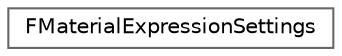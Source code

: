 digraph "Graphical Class Hierarchy"
{
 // INTERACTIVE_SVG=YES
 // LATEX_PDF_SIZE
  bgcolor="transparent";
  edge [fontname=Helvetica,fontsize=10,labelfontname=Helvetica,labelfontsize=10];
  node [fontname=Helvetica,fontsize=10,shape=box,height=0.2,width=0.4];
  rankdir="LR";
  Node0 [id="Node000000",label="FMaterialExpressionSettings",height=0.2,width=0.4,color="grey40", fillcolor="white", style="filled",URL="$dc/d65/classFMaterialExpressionSettings.html",tooltip="Singleton for the material expression settings and permissions."];
}
